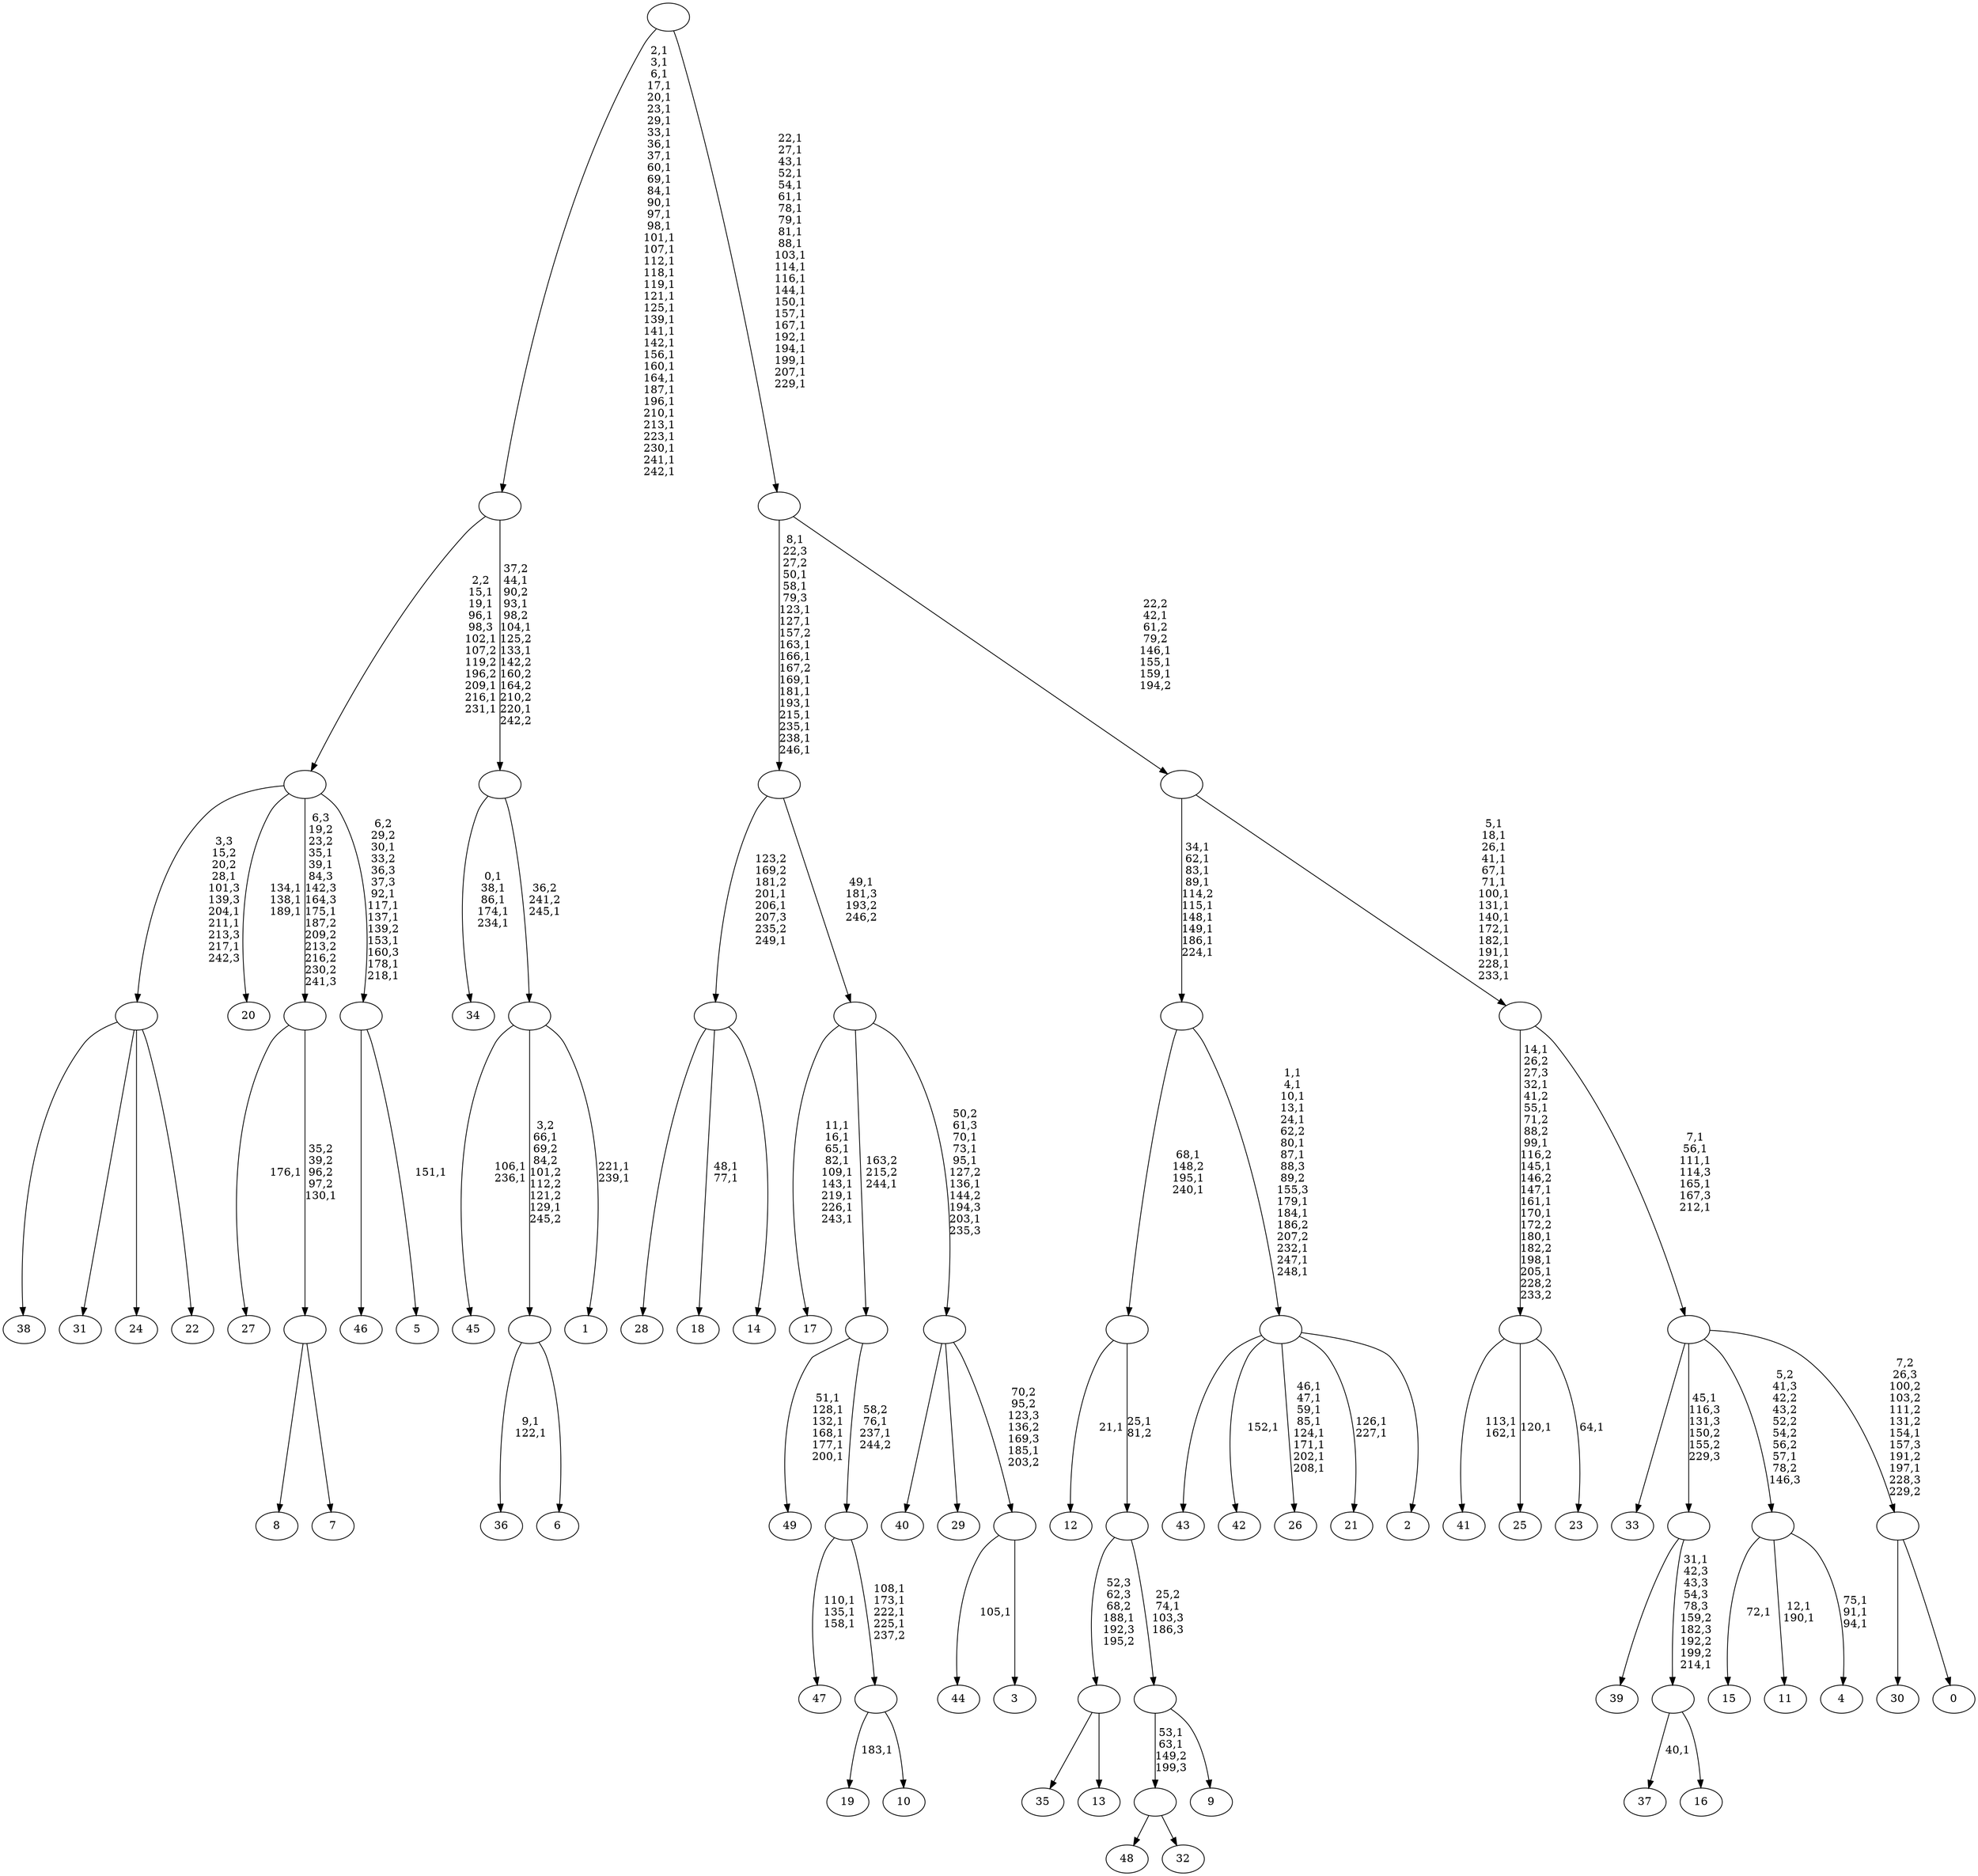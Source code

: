 digraph T {
	300 [label="49"]
	293 [label="48"]
	292 [label="47"]
	288 [label="46"]
	287 [label="45"]
	284 [label="44"]
	282 [label="43"]
	281 [label="42"]
	279 [label="41"]
	276 [label="40"]
	275 [label="39"]
	274 [label="38"]
	273 [label="37"]
	271 [label="36"]
	268 [label="35"]
	267 [label="34"]
	261 [label="33"]
	260 [label="32"]
	259 [label=""]
	257 [label="31"]
	256 [label="30"]
	255 [label="29"]
	254 [label="28"]
	253 [label="27"]
	251 [label="26"]
	242 [label="25"]
	240 [label="24"]
	239 [label="23"]
	237 [label=""]
	226 [label="22"]
	225 [label=""]
	221 [label="21"]
	218 [label="20"]
	214 [label="19"]
	212 [label="18"]
	209 [label="17"]
	199 [label="16"]
	198 [label=""]
	196 [label=""]
	195 [label="15"]
	193 [label="14"]
	192 [label=""]
	189 [label="13"]
	188 [label=""]
	187 [label="12"]
	185 [label="11"]
	182 [label="10"]
	181 [label=""]
	177 [label=""]
	175 [label=""]
	174 [label="9"]
	173 [label=""]
	172 [label=""]
	171 [label=""]
	168 [label="8"]
	167 [label="7"]
	166 [label=""]
	165 [label=""]
	162 [label="6"]
	161 [label=""]
	159 [label="5"]
	157 [label=""]
	150 [label=""]
	143 [label="4"]
	139 [label=""]
	138 [label="3"]
	137 [label=""]
	136 [label=""]
	131 [label=""]
	130 [label=""]
	116 [label="2"]
	115 [label=""]
	103 [label=""]
	94 [label="1"]
	91 [label=""]
	90 [label=""]
	85 [label=""]
	48 [label="0"]
	47 [label=""]
	45 [label=""]
	40 [label=""]
	26 [label=""]
	22 [label=""]
	0 [label=""]
	259 -> 293 [label=""]
	259 -> 260 [label=""]
	237 -> 239 [label="64,1"]
	237 -> 242 [label="120,1"]
	237 -> 279 [label="113,1\n162,1"]
	225 -> 274 [label=""]
	225 -> 257 [label=""]
	225 -> 240 [label=""]
	225 -> 226 [label=""]
	198 -> 273 [label="40,1"]
	198 -> 199 [label=""]
	196 -> 198 [label="31,1\n42,3\n43,3\n54,3\n78,3\n159,2\n182,3\n192,2\n199,2\n214,1"]
	196 -> 275 [label=""]
	192 -> 212 [label="48,1\n77,1"]
	192 -> 254 [label=""]
	192 -> 193 [label=""]
	188 -> 268 [label=""]
	188 -> 189 [label=""]
	181 -> 214 [label="183,1"]
	181 -> 182 [label=""]
	177 -> 181 [label="108,1\n173,1\n222,1\n225,1\n237,2"]
	177 -> 292 [label="110,1\n135,1\n158,1"]
	175 -> 177 [label="58,2\n76,1\n237,1\n244,2"]
	175 -> 300 [label="51,1\n128,1\n132,1\n168,1\n177,1\n200,1"]
	173 -> 259 [label="53,1\n63,1\n149,2\n199,3"]
	173 -> 174 [label=""]
	172 -> 188 [label="52,3\n62,3\n68,2\n188,1\n192,3\n195,2"]
	172 -> 173 [label="25,2\n74,1\n103,3\n186,3"]
	171 -> 187 [label="21,1"]
	171 -> 172 [label="25,1\n81,2"]
	166 -> 168 [label=""]
	166 -> 167 [label=""]
	165 -> 253 [label="176,1"]
	165 -> 166 [label="35,2\n39,2\n96,2\n97,2\n130,1"]
	161 -> 271 [label="9,1\n122,1"]
	161 -> 162 [label=""]
	157 -> 159 [label="151,1"]
	157 -> 288 [label=""]
	150 -> 157 [label="6,2\n29,2\n30,1\n33,2\n36,3\n37,3\n92,1\n117,1\n137,1\n139,2\n153,1\n160,3\n178,1\n218,1"]
	150 -> 165 [label="6,3\n19,2\n23,2\n35,1\n39,1\n84,3\n142,3\n164,3\n175,1\n187,2\n209,2\n213,2\n216,2\n230,2\n241,3"]
	150 -> 218 [label="134,1\n138,1\n189,1"]
	150 -> 225 [label="3,3\n15,2\n20,2\n28,1\n101,3\n139,3\n204,1\n211,1\n213,3\n217,1\n242,3"]
	139 -> 143 [label="75,1\n91,1\n94,1"]
	139 -> 185 [label="12,1\n190,1"]
	139 -> 195 [label="72,1"]
	137 -> 284 [label="105,1"]
	137 -> 138 [label=""]
	136 -> 276 [label=""]
	136 -> 255 [label=""]
	136 -> 137 [label="70,2\n95,2\n123,3\n136,2\n169,3\n185,1\n203,2"]
	131 -> 136 [label="50,2\n61,3\n70,1\n73,1\n95,1\n127,2\n136,1\n144,2\n194,3\n203,1\n235,3"]
	131 -> 209 [label="11,1\n16,1\n65,1\n82,1\n109,1\n143,1\n219,1\n226,1\n243,1"]
	131 -> 175 [label="163,2\n215,2\n244,1"]
	130 -> 192 [label="123,2\n169,2\n181,2\n201,1\n206,1\n207,3\n235,2\n249,1"]
	130 -> 131 [label="49,1\n181,3\n193,2\n246,2"]
	115 -> 221 [label="126,1\n227,1"]
	115 -> 251 [label="46,1\n47,1\n59,1\n85,1\n124,1\n171,1\n202,1\n208,1"]
	115 -> 281 [label="152,1"]
	115 -> 282 [label=""]
	115 -> 116 [label=""]
	103 -> 115 [label="1,1\n4,1\n10,1\n13,1\n24,1\n62,2\n80,1\n87,1\n88,3\n89,2\n155,3\n179,1\n184,1\n186,2\n207,2\n232,1\n247,1\n248,1"]
	103 -> 171 [label="68,1\n148,2\n195,1\n240,1"]
	91 -> 94 [label="221,1\n239,1"]
	91 -> 161 [label="3,2\n66,1\n69,2\n84,2\n101,2\n112,2\n121,2\n129,1\n245,2"]
	91 -> 287 [label="106,1\n236,1"]
	90 -> 267 [label="0,1\n38,1\n86,1\n174,1\n234,1"]
	90 -> 91 [label="36,2\n241,2\n245,1"]
	85 -> 90 [label="37,2\n44,1\n90,2\n93,1\n98,2\n104,1\n125,2\n133,1\n142,2\n160,2\n164,2\n210,2\n220,1\n242,2"]
	85 -> 150 [label="2,2\n15,1\n19,1\n96,1\n98,3\n102,1\n107,2\n119,2\n196,2\n209,1\n216,1\n231,1"]
	47 -> 256 [label=""]
	47 -> 48 [label=""]
	45 -> 47 [label="7,2\n26,3\n100,2\n103,2\n111,2\n131,2\n154,1\n157,3\n191,2\n197,1\n228,3\n229,2"]
	45 -> 261 [label=""]
	45 -> 196 [label="45,1\n116,3\n131,3\n150,2\n155,2\n229,3"]
	45 -> 139 [label="5,2\n41,3\n42,2\n43,2\n52,2\n54,2\n56,2\n57,1\n78,2\n146,3"]
	40 -> 45 [label="7,1\n56,1\n111,1\n114,3\n165,1\n167,3\n212,1"]
	40 -> 237 [label="14,1\n26,2\n27,3\n32,1\n41,2\n55,1\n71,2\n88,2\n99,1\n116,2\n145,1\n146,2\n147,1\n161,1\n170,1\n172,2\n180,1\n182,2\n198,1\n205,1\n228,2\n233,2"]
	26 -> 40 [label="5,1\n18,1\n26,1\n41,1\n67,1\n71,1\n100,1\n131,1\n140,1\n172,1\n182,1\n191,1\n228,1\n233,1"]
	26 -> 103 [label="34,1\n62,1\n83,1\n89,1\n114,2\n115,1\n148,1\n149,1\n186,1\n224,1"]
	22 -> 26 [label="22,2\n42,1\n61,2\n79,2\n146,1\n155,1\n159,1\n194,2"]
	22 -> 130 [label="8,1\n22,3\n27,2\n50,1\n58,1\n79,3\n123,1\n127,1\n157,2\n163,1\n166,1\n167,2\n169,1\n181,1\n193,1\n215,1\n235,1\n238,1\n246,1"]
	0 -> 22 [label="22,1\n27,1\n43,1\n52,1\n54,1\n61,1\n78,1\n79,1\n81,1\n88,1\n103,1\n114,1\n116,1\n144,1\n150,1\n157,1\n167,1\n192,1\n194,1\n199,1\n207,1\n229,1"]
	0 -> 85 [label="2,1\n3,1\n6,1\n17,1\n20,1\n23,1\n29,1\n33,1\n36,1\n37,1\n60,1\n69,1\n84,1\n90,1\n97,1\n98,1\n101,1\n107,1\n112,1\n118,1\n119,1\n121,1\n125,1\n139,1\n141,1\n142,1\n156,1\n160,1\n164,1\n187,1\n196,1\n210,1\n213,1\n223,1\n230,1\n241,1\n242,1"]
}
